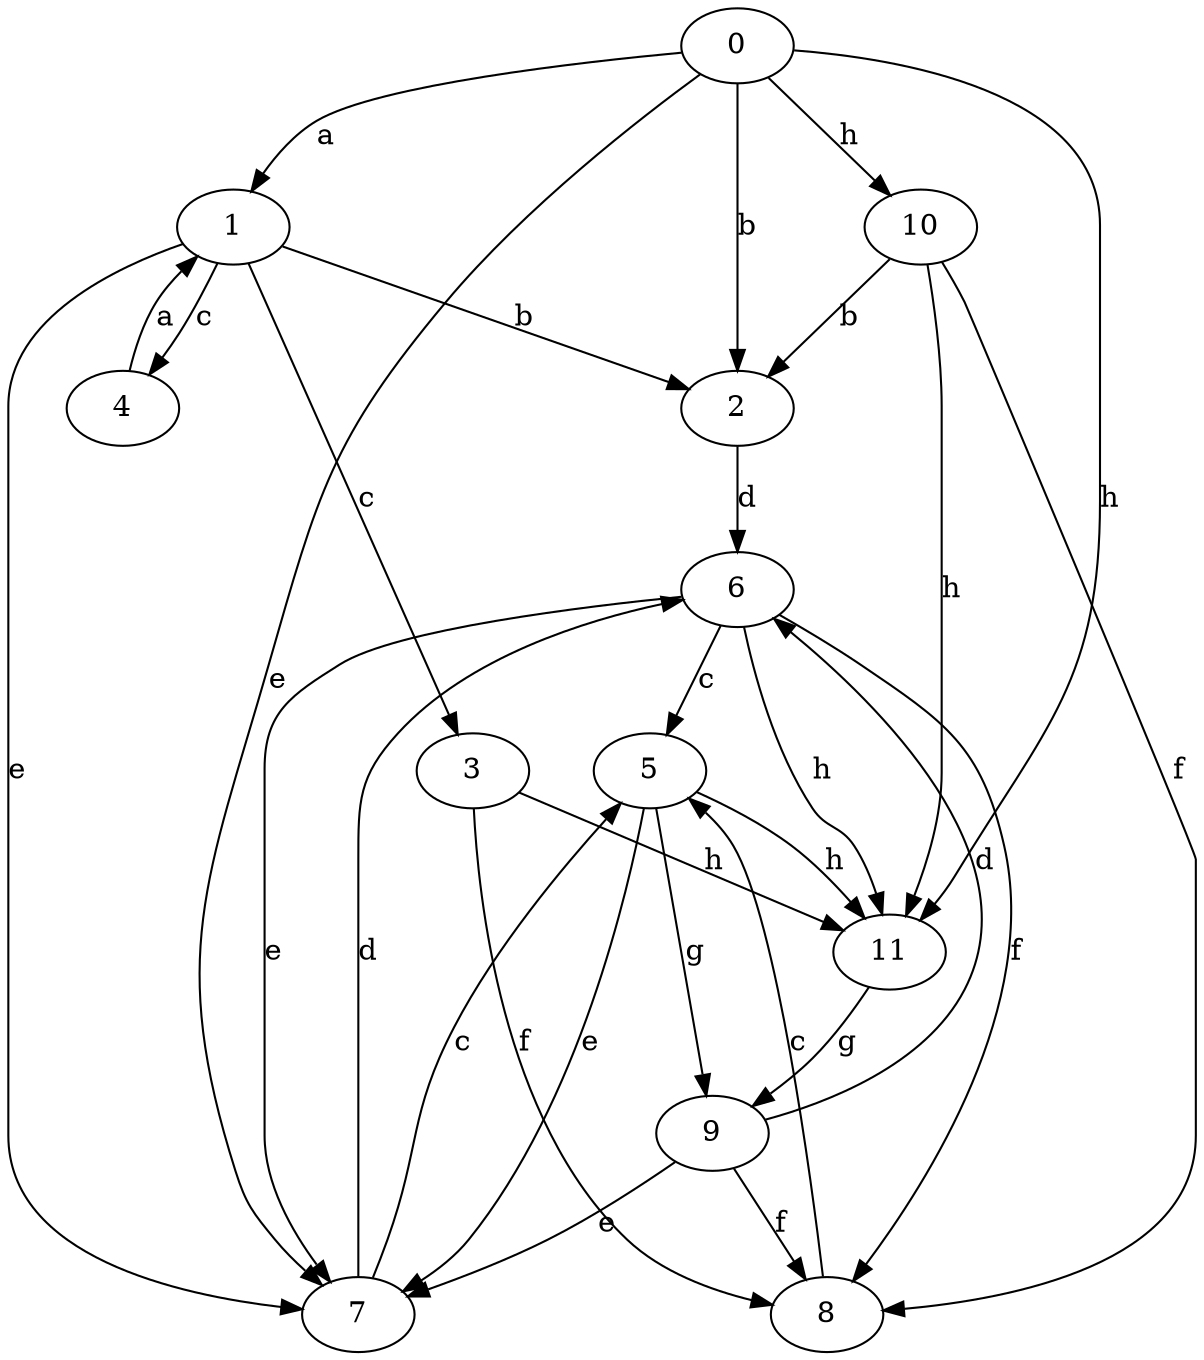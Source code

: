 strict digraph  {
0;
1;
2;
3;
4;
5;
6;
7;
8;
9;
10;
11;
0 -> 1  [label=a];
0 -> 2  [label=b];
0 -> 7  [label=e];
0 -> 10  [label=h];
0 -> 11  [label=h];
1 -> 2  [label=b];
1 -> 3  [label=c];
1 -> 4  [label=c];
1 -> 7  [label=e];
2 -> 6  [label=d];
3 -> 8  [label=f];
3 -> 11  [label=h];
4 -> 1  [label=a];
5 -> 7  [label=e];
5 -> 9  [label=g];
5 -> 11  [label=h];
6 -> 5  [label=c];
6 -> 7  [label=e];
6 -> 8  [label=f];
6 -> 11  [label=h];
7 -> 5  [label=c];
7 -> 6  [label=d];
8 -> 5  [label=c];
9 -> 6  [label=d];
9 -> 7  [label=e];
9 -> 8  [label=f];
10 -> 2  [label=b];
10 -> 8  [label=f];
10 -> 11  [label=h];
11 -> 9  [label=g];
}
